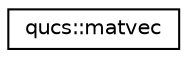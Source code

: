 digraph G
{
  edge [fontname="Helvetica",fontsize="10",labelfontname="Helvetica",labelfontsize="10"];
  node [fontname="Helvetica",fontsize="10",shape=record];
  rankdir="LR";
  Node1 [label="qucs::matvec",height=0.2,width=0.4,color="black", fillcolor="white", style="filled",URL="$classqucs_1_1matvec.html"];
}

